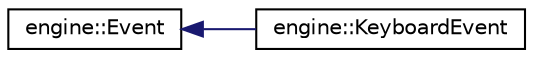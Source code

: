 digraph "Graphical Class Hierarchy"
{
  edge [fontname="Helvetica",fontsize="10",labelfontname="Helvetica",labelfontsize="10"];
  node [fontname="Helvetica",fontsize="10",shape=record];
  rankdir="LR";
  Node1 [label="engine::Event",height=0.2,width=0.4,color="black", fillcolor="white", style="filled",URL="$classengine_1_1_event.html"];
  Node1 -> Node2 [dir="back",color="midnightblue",fontsize="10",style="solid",fontname="Helvetica"];
  Node2 [label="engine::KeyboardEvent",height=0.2,width=0.4,color="black", fillcolor="white", style="filled",URL="$classengine_1_1_keyboard_event.html"];
}
